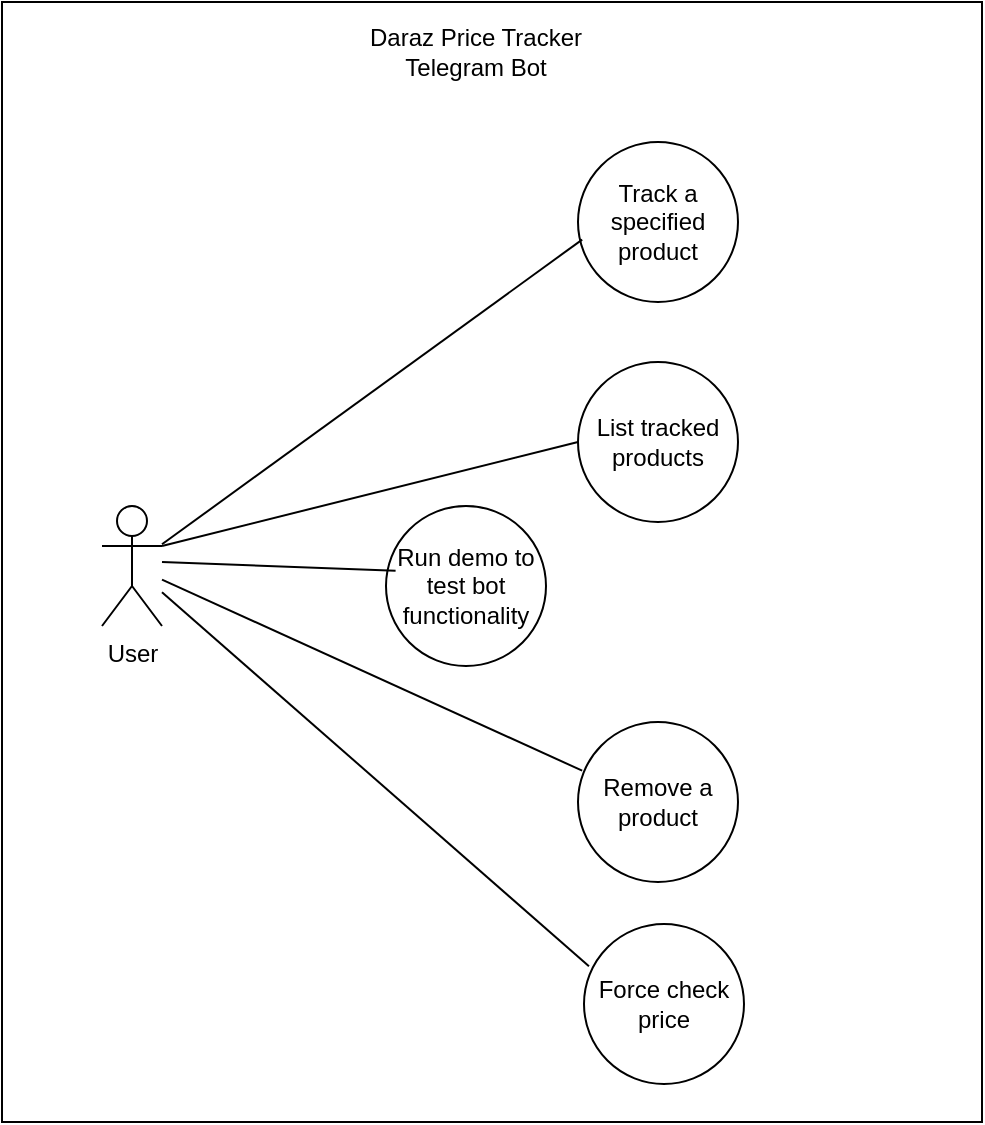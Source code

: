 <mxfile version="24.8.4">
  <diagram name="Page-1" id="jdG1IzWh8xb3a1KTiut1">
    <mxGraphModel dx="971" dy="510" grid="1" gridSize="10" guides="1" tooltips="1" connect="1" arrows="1" fold="1" page="1" pageScale="1" pageWidth="850" pageHeight="1100" math="0" shadow="0">
      <root>
        <mxCell id="0" />
        <mxCell id="1" parent="0" />
        <mxCell id="CxOpPzMCJwlfZzr5itkw-13" value="" style="rounded=0;whiteSpace=wrap;html=1;" parent="1" vertex="1">
          <mxGeometry x="230" y="50" width="490" height="560" as="geometry" />
        </mxCell>
        <mxCell id="CxOpPzMCJwlfZzr5itkw-1" value="Track a specified product" style="ellipse;whiteSpace=wrap;html=1;aspect=fixed;" parent="1" vertex="1">
          <mxGeometry x="518" y="120" width="80" height="80" as="geometry" />
        </mxCell>
        <mxCell id="CxOpPzMCJwlfZzr5itkw-2" value="Force check price" style="ellipse;whiteSpace=wrap;html=1;aspect=fixed;" parent="1" vertex="1">
          <mxGeometry x="521" y="511" width="80" height="80" as="geometry" />
        </mxCell>
        <mxCell id="CxOpPzMCJwlfZzr5itkw-3" value="&lt;div&gt;List tracked products&lt;/div&gt;" style="ellipse;whiteSpace=wrap;html=1;aspect=fixed;" parent="1" vertex="1">
          <mxGeometry x="518" y="230" width="80" height="80" as="geometry" />
        </mxCell>
        <mxCell id="CxOpPzMCJwlfZzr5itkw-4" value="Remove a product" style="ellipse;whiteSpace=wrap;html=1;aspect=fixed;" parent="1" vertex="1">
          <mxGeometry x="518" y="410" width="80" height="80" as="geometry" />
        </mxCell>
        <mxCell id="CxOpPzMCJwlfZzr5itkw-5" value="Run demo to test bot functionality" style="ellipse;whiteSpace=wrap;html=1;aspect=fixed;" parent="1" vertex="1">
          <mxGeometry x="422" y="302" width="80" height="80" as="geometry" />
        </mxCell>
        <mxCell id="CxOpPzMCJwlfZzr5itkw-8" style="rounded=0;orthogonalLoop=1;jettySize=auto;html=1;entryX=0;entryY=0.5;entryDx=0;entryDy=0;endArrow=none;endFill=0;exitX=1;exitY=0.333;exitDx=0;exitDy=0;exitPerimeter=0;" parent="1" source="CxOpPzMCJwlfZzr5itkw-6" edge="1">
          <mxGeometry relative="1" as="geometry">
            <mxPoint x="190" y="329.289" as="sourcePoint" />
            <mxPoint x="518.0" y="270" as="targetPoint" />
          </mxGeometry>
        </mxCell>
        <mxCell id="CxOpPzMCJwlfZzr5itkw-6" value="User" style="shape=umlActor;verticalLabelPosition=bottom;verticalAlign=top;html=1;outlineConnect=0;" parent="1" vertex="1">
          <mxGeometry x="280" y="302" width="30" height="60" as="geometry" />
        </mxCell>
        <mxCell id="CxOpPzMCJwlfZzr5itkw-7" style="rounded=0;orthogonalLoop=1;jettySize=auto;html=1;entryX=0.026;entryY=0.61;entryDx=0;entryDy=0;entryPerimeter=0;endArrow=none;endFill=0;" parent="1" source="CxOpPzMCJwlfZzr5itkw-6" target="CxOpPzMCJwlfZzr5itkw-1" edge="1">
          <mxGeometry relative="1" as="geometry" />
        </mxCell>
        <mxCell id="CxOpPzMCJwlfZzr5itkw-9" style="rounded=0;orthogonalLoop=1;jettySize=auto;html=1;entryX=0.06;entryY=0.404;entryDx=0;entryDy=0;endArrow=none;endFill=0;entryPerimeter=0;" parent="1" target="CxOpPzMCJwlfZzr5itkw-5" edge="1">
          <mxGeometry relative="1" as="geometry">
            <mxPoint x="310" y="330" as="sourcePoint" />
            <mxPoint x="528" y="280" as="targetPoint" />
          </mxGeometry>
        </mxCell>
        <mxCell id="CxOpPzMCJwlfZzr5itkw-10" style="rounded=0;orthogonalLoop=1;jettySize=auto;html=1;entryX=0.026;entryY=0.304;entryDx=0;entryDy=0;endArrow=none;endFill=0;entryPerimeter=0;" parent="1" source="CxOpPzMCJwlfZzr5itkw-6" target="CxOpPzMCJwlfZzr5itkw-4" edge="1">
          <mxGeometry relative="1" as="geometry">
            <mxPoint x="210" y="349" as="sourcePoint" />
            <mxPoint x="538" y="290" as="targetPoint" />
          </mxGeometry>
        </mxCell>
        <mxCell id="CxOpPzMCJwlfZzr5itkw-11" style="rounded=0;orthogonalLoop=1;jettySize=auto;html=1;entryX=0.031;entryY=0.264;entryDx=0;entryDy=0;endArrow=none;endFill=0;entryPerimeter=0;" parent="1" source="CxOpPzMCJwlfZzr5itkw-6" target="CxOpPzMCJwlfZzr5itkw-2" edge="1">
          <mxGeometry relative="1" as="geometry">
            <mxPoint x="220" y="359" as="sourcePoint" />
            <mxPoint x="548" y="300" as="targetPoint" />
          </mxGeometry>
        </mxCell>
        <mxCell id="CxOpPzMCJwlfZzr5itkw-15" value="Daraz Price Tracker Telegram Bot" style="text;html=1;align=center;verticalAlign=middle;whiteSpace=wrap;rounded=0;" parent="1" vertex="1">
          <mxGeometry x="392" y="60" width="150" height="30" as="geometry" />
        </mxCell>
      </root>
    </mxGraphModel>
  </diagram>
</mxfile>

